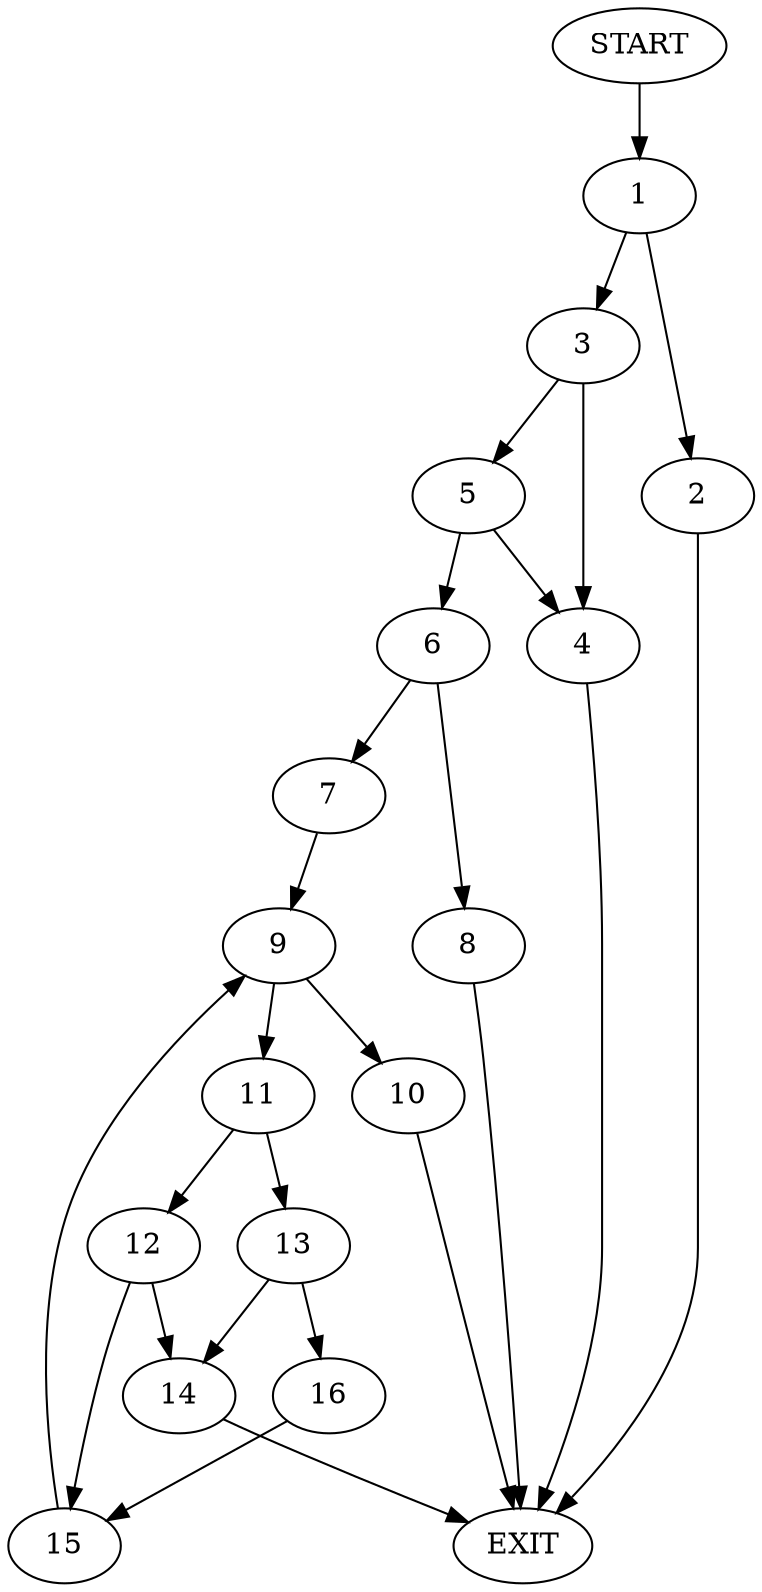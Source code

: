 digraph {
0 [label="START"]
17 [label="EXIT"]
0 -> 1
1 -> 2
1 -> 3
3 -> 4
3 -> 5
2 -> 17
4 -> 17
5 -> 6
5 -> 4
6 -> 7
6 -> 8
8 -> 17
7 -> 9
9 -> 10
9 -> 11
10 -> 17
11 -> 12
11 -> 13
12 -> 14
12 -> 15
13 -> 14
13 -> 16
14 -> 17
16 -> 15
15 -> 9
}
